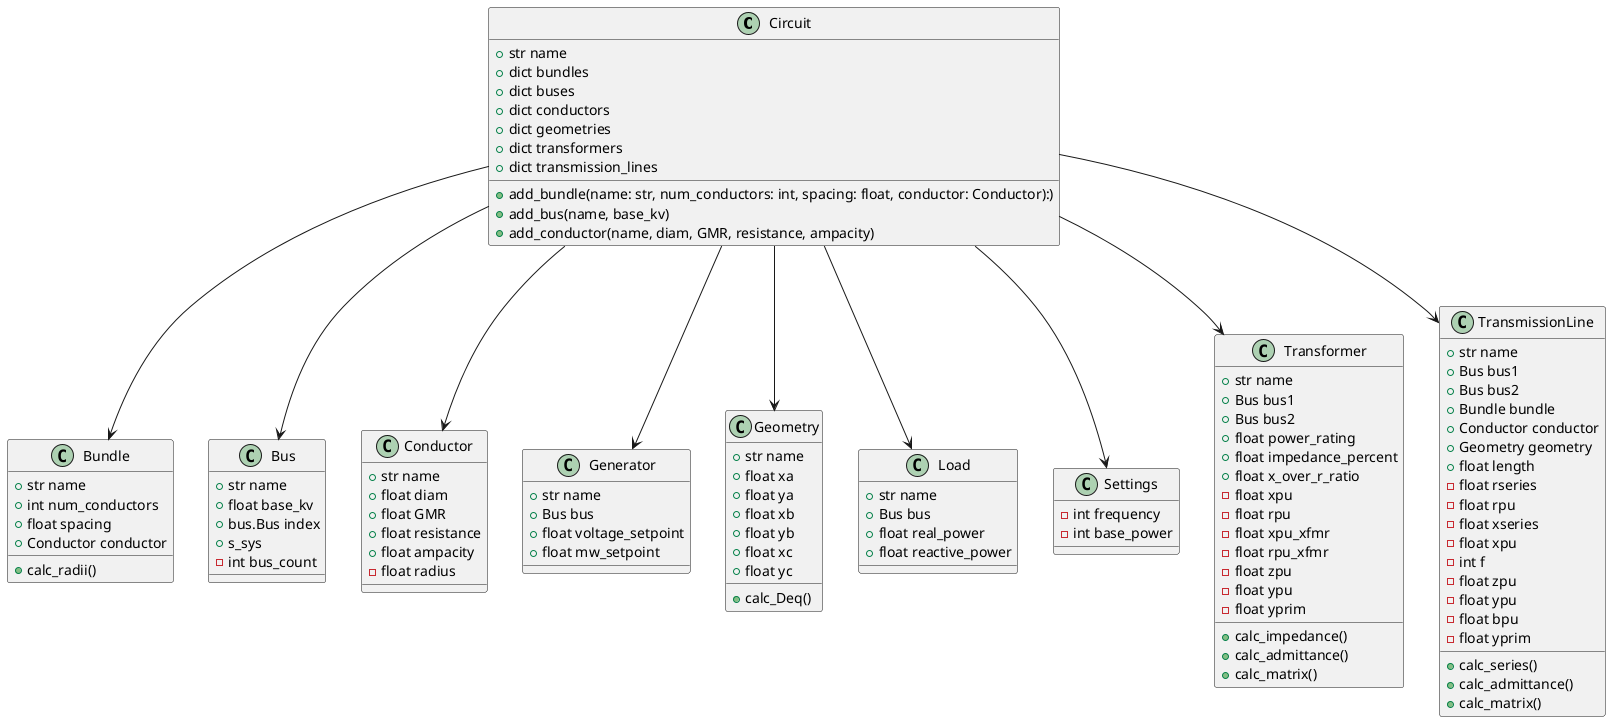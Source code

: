 @startuml
class Circuit {
    +str name
    +dict bundles
    +dict buses
    +dict conductors
    +dict geometries
    +dict transformers
    +dict transmission_lines

    +add_bundle(name: str, num_conductors: int, spacing: float, conductor: Conductor):)
    +add_bus(name, base_kv)
    +add_conductor(name, diam, GMR, resistance, ampacity)
}

class Bundle {
    +str name
    +int num_conductors
    +float spacing
    +Conductor conductor

    +calc_radii()
}

class Bus {
    +str name
    +float base_kv
    +bus.Bus index
    +s_sys
    -int bus_count
}

class Conductor {
    +str name
    +float diam
    +float GMR
    +float resistance
    +float ampacity
    -float radius
}

class Generator {
    +str name
    +Bus bus
    +float voltage_setpoint
    +float mw_setpoint
}

class Geometry {
    +str name
    +float xa
    +float ya
    +float xb
    +float yb
    +float xc
    +float yc

    +calc_Deq()
}

class Load {
    +str name
    +Bus bus
    +float real_power
    +float reactive_power
}

class Settings {
    -int frequency
    -int base_power
}

class Transformer {
    +str name
    +Bus bus1
    +Bus bus2
    +float power_rating
    +float impedance_percent
    +float x_over_r_ratio
    -float xpu
    -float rpu
    -float xpu_xfmr
    -float rpu_xfmr
    -float zpu
    -float ypu
    -float yprim

    +calc_impedance()
    +calc_admittance()
    +calc_matrix()
}

class TransmissionLine {
    +str name
    +Bus bus1
    +Bus bus2
    +Bundle bundle
    +Conductor conductor 
    +Geometry geometry 
    +float length
    -float rseries
    -float rpu
    -float xseries
    -float xpu
    -int f
    -float zpu
    -float ypu
    -float bpu
    -float yprim

    +calc_series()
    +calc_admittance()
    +calc_matrix()
}

Circuit --> Bundle
Circuit --> Bus
Circuit --> Conductor
Circuit --> Generator
Circuit --> Geometry
Circuit --> Load
Circuit --> Settings
Circuit --> Transformer
Circuit --> TransmissionLine

@enduml
